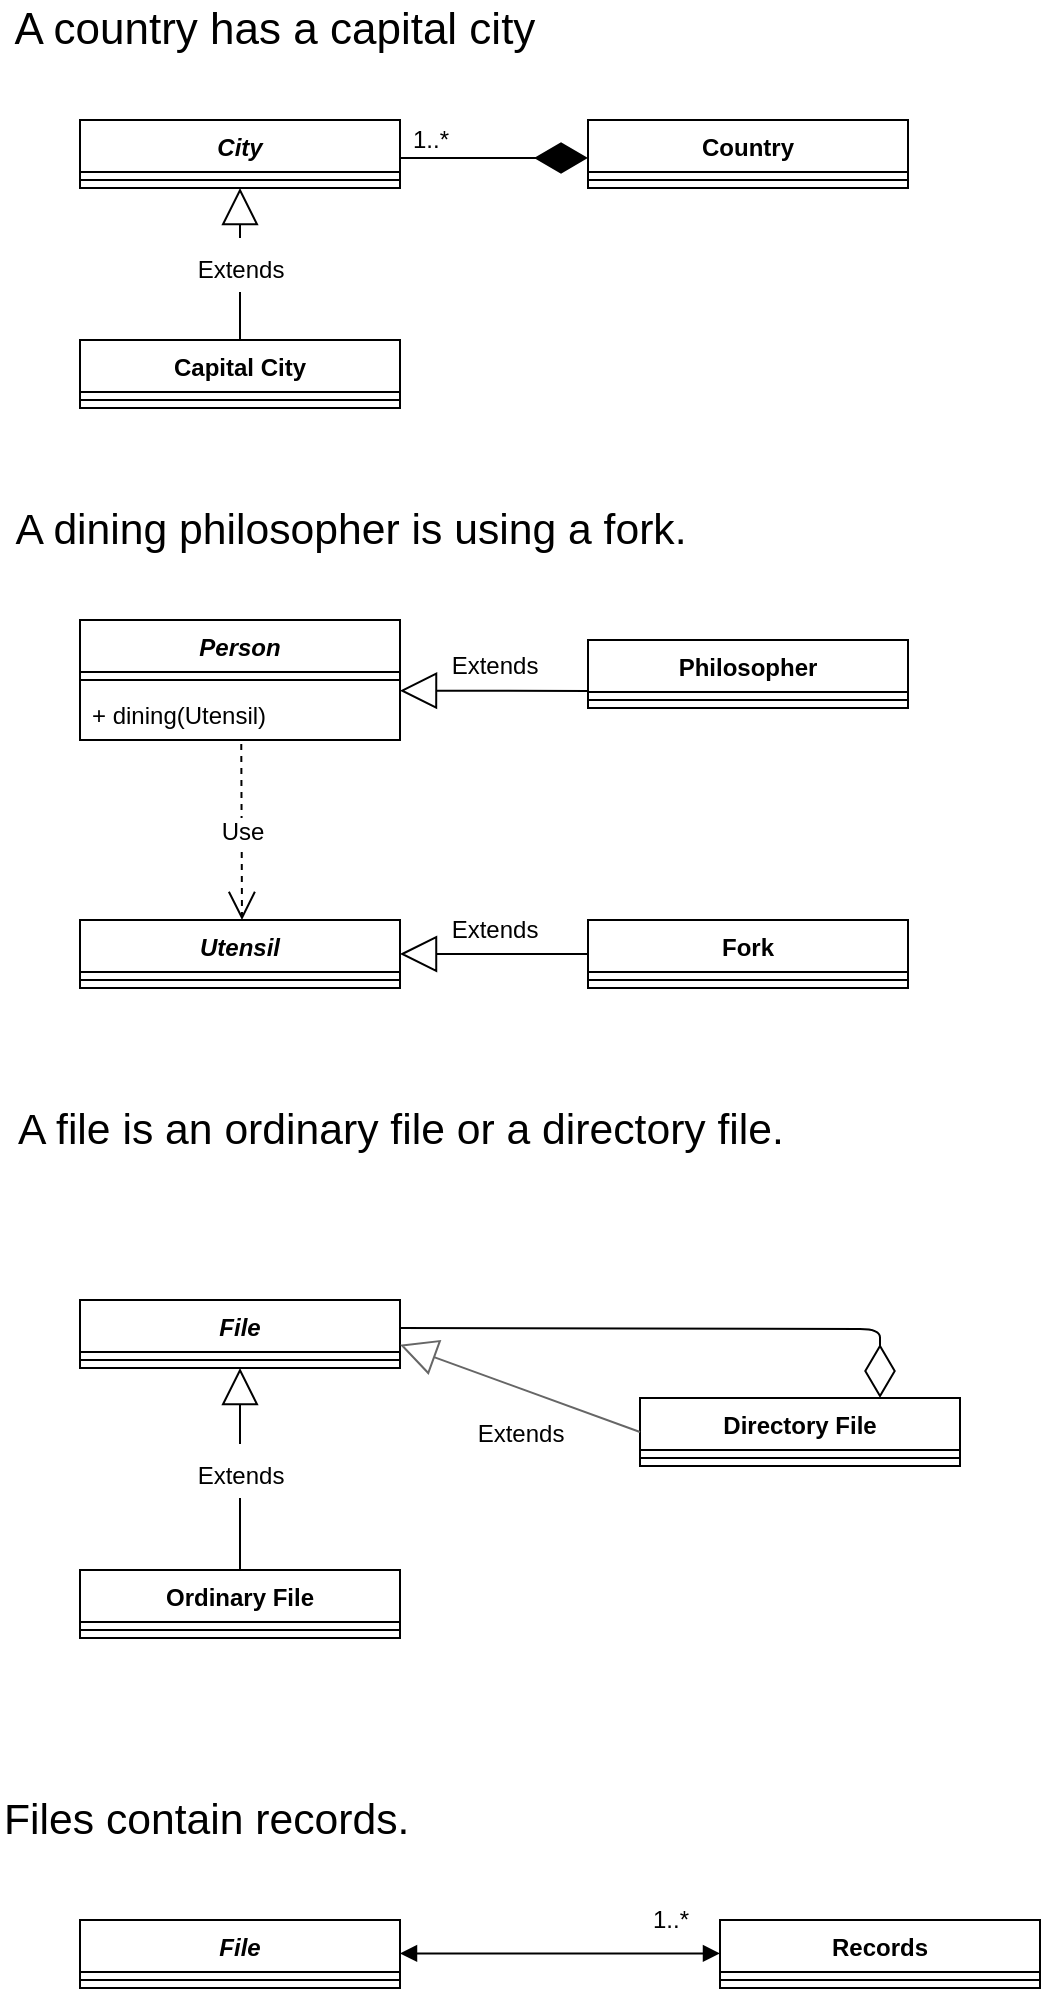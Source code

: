 <mxfile version="14.1.1" type="github" pages="3">
  <diagram id="JoAqMfJOs1_1gLLTx6Zp" name="Page-1">
    <mxGraphModel dx="782" dy="469" grid="1" gridSize="10" guides="1" tooltips="1" connect="1" arrows="1" fold="1" page="1" pageScale="1" pageWidth="827" pageHeight="1169" math="0" shadow="0">
      <root>
        <mxCell id="0" />
        <mxCell id="1" parent="0" />
        <mxCell id="JRisqvBH_iQ2f-G9EX7V-1" value="City" style="swimlane;fontStyle=3;align=center;verticalAlign=top;childLayout=stackLayout;horizontal=1;startSize=26;horizontalStack=0;resizeParent=1;resizeParentMax=0;resizeLast=0;collapsible=1;marginBottom=0;" vertex="1" parent="1">
          <mxGeometry x="160" y="90" width="160" height="34" as="geometry" />
        </mxCell>
        <mxCell id="JRisqvBH_iQ2f-G9EX7V-3" value="" style="line;strokeWidth=1;fillColor=none;align=left;verticalAlign=middle;spacingTop=-1;spacingLeft=3;spacingRight=3;rotatable=0;labelPosition=right;points=[];portConstraint=eastwest;" vertex="1" parent="JRisqvBH_iQ2f-G9EX7V-1">
          <mxGeometry y="26" width="160" height="8" as="geometry" />
        </mxCell>
        <mxCell id="JRisqvBH_iQ2f-G9EX7V-5" value="Capital City" style="swimlane;fontStyle=1;align=center;verticalAlign=top;childLayout=stackLayout;horizontal=1;startSize=26;horizontalStack=0;resizeParent=1;resizeParentMax=0;resizeLast=0;collapsible=1;marginBottom=0;" vertex="1" parent="1">
          <mxGeometry x="160" y="200" width="160" height="34" as="geometry" />
        </mxCell>
        <mxCell id="JRisqvBH_iQ2f-G9EX7V-7" value="" style="line;strokeWidth=1;fillColor=none;align=left;verticalAlign=middle;spacingTop=-1;spacingLeft=3;spacingRight=3;rotatable=0;labelPosition=right;points=[];portConstraint=eastwest;" vertex="1" parent="JRisqvBH_iQ2f-G9EX7V-5">
          <mxGeometry y="26" width="160" height="8" as="geometry" />
        </mxCell>
        <mxCell id="JRisqvBH_iQ2f-G9EX7V-11" value="A country has a capital city&amp;nbsp;" style="text;html=1;align=center;verticalAlign=middle;resizable=0;points=[];autosize=1;fontSize=22;" vertex="1" parent="1">
          <mxGeometry x="120" y="30" width="280" height="30" as="geometry" />
        </mxCell>
        <mxCell id="JRisqvBH_iQ2f-G9EX7V-12" value="Country" style="swimlane;fontStyle=1;align=center;verticalAlign=top;childLayout=stackLayout;horizontal=1;startSize=26;horizontalStack=0;resizeParent=1;resizeParentMax=0;resizeLast=0;collapsible=1;marginBottom=0;" vertex="1" parent="1">
          <mxGeometry x="414" y="90" width="160" height="34" as="geometry" />
        </mxCell>
        <mxCell id="JRisqvBH_iQ2f-G9EX7V-14" value="" style="line;strokeWidth=1;fillColor=none;align=left;verticalAlign=middle;spacingTop=-1;spacingLeft=3;spacingRight=3;rotatable=0;labelPosition=right;points=[];portConstraint=eastwest;" vertex="1" parent="JRisqvBH_iQ2f-G9EX7V-12">
          <mxGeometry y="26" width="160" height="8" as="geometry" />
        </mxCell>
        <mxCell id="JRisqvBH_iQ2f-G9EX7V-16" value="&lt;font style=&quot;line-height: 50% ; font-size: 12px&quot;&gt;Extends&lt;/font&gt;" style="endArrow=block;endSize=16;endFill=0;html=1;fontSize=22;entryX=0.5;entryY=1;entryDx=0;entryDy=0;exitX=0.5;exitY=0;exitDx=0;exitDy=0;" edge="1" parent="1" source="JRisqvBH_iQ2f-G9EX7V-5" target="JRisqvBH_iQ2f-G9EX7V-1">
          <mxGeometry width="160" relative="1" as="geometry">
            <mxPoint x="240" y="250" as="sourcePoint" />
            <mxPoint x="240.64" y="152.002" as="targetPoint" />
          </mxGeometry>
        </mxCell>
        <mxCell id="JRisqvBH_iQ2f-G9EX7V-17" value="" style="endArrow=diamondThin;endFill=1;endSize=24;html=1;fontSize=22;exitX=1;exitY=0.5;exitDx=0;exitDy=0;" edge="1" parent="1">
          <mxGeometry width="160" relative="1" as="geometry">
            <mxPoint x="320" y="109" as="sourcePoint" />
            <mxPoint x="414" y="109" as="targetPoint" />
          </mxGeometry>
        </mxCell>
        <mxCell id="JRisqvBH_iQ2f-G9EX7V-18" value="&lt;span id=&quot;docs-internal-guid-f0a21212-7fff-ebea-b6c7-1354cb7f8828&quot;&gt;&lt;span style=&quot;font-size: 16pt ; font-family: &amp;#34;fira sans condensed&amp;#34; , sans-serif ; background-color: transparent ; vertical-align: baseline&quot;&gt;A dining &lt;/span&gt;&lt;span style=&quot;font-size: 16pt ; font-family: &amp;#34;fira sans condensed&amp;#34; , sans-serif ; background-color: transparent ; vertical-align: baseline&quot;&gt;philosopher&lt;/span&gt;&lt;span style=&quot;font-size: 16pt ; font-family: &amp;#34;fira sans condensed&amp;#34; , sans-serif ; background-color: transparent ; vertical-align: baseline&quot;&gt; is using a &lt;/span&gt;&lt;span style=&quot;font-size: 16pt ; font-family: &amp;#34;fira sans condensed&amp;#34; , sans-serif ; background-color: transparent ; vertical-align: baseline&quot;&gt;fork&lt;/span&gt;&lt;span style=&quot;font-size: 16pt ; font-family: &amp;#34;fira sans condensed&amp;#34; , sans-serif ; background-color: transparent ; vertical-align: baseline&quot;&gt;.&lt;/span&gt;&lt;/span&gt;" style="text;html=1;align=center;verticalAlign=middle;resizable=0;points=[];autosize=1;fontSize=22;" vertex="1" parent="1">
          <mxGeometry x="120" y="280" width="350" height="30" as="geometry" />
        </mxCell>
        <mxCell id="JRisqvBH_iQ2f-G9EX7V-23" value="Person" style="swimlane;fontStyle=3;align=center;verticalAlign=top;childLayout=stackLayout;horizontal=1;startSize=26;horizontalStack=0;resizeParent=1;resizeParentMax=0;resizeLast=0;collapsible=1;marginBottom=0;" vertex="1" parent="1">
          <mxGeometry x="160" y="340" width="160" height="60" as="geometry" />
        </mxCell>
        <mxCell id="JRisqvBH_iQ2f-G9EX7V-25" value="" style="line;strokeWidth=1;fillColor=none;align=left;verticalAlign=middle;spacingTop=-1;spacingLeft=3;spacingRight=3;rotatable=0;labelPosition=right;points=[];portConstraint=eastwest;" vertex="1" parent="JRisqvBH_iQ2f-G9EX7V-23">
          <mxGeometry y="26" width="160" height="8" as="geometry" />
        </mxCell>
        <mxCell id="JRisqvBH_iQ2f-G9EX7V-26" value="+ dining(Utensil)" style="text;strokeColor=none;fillColor=none;align=left;verticalAlign=top;spacingLeft=4;spacingRight=4;overflow=hidden;rotatable=0;points=[[0,0.5],[1,0.5]];portConstraint=eastwest;" vertex="1" parent="JRisqvBH_iQ2f-G9EX7V-23">
          <mxGeometry y="34" width="160" height="26" as="geometry" />
        </mxCell>
        <mxCell id="JRisqvBH_iQ2f-G9EX7V-27" value="Philosopher" style="swimlane;fontStyle=1;align=center;verticalAlign=top;childLayout=stackLayout;horizontal=1;startSize=26;horizontalStack=0;resizeParent=1;resizeParentMax=0;resizeLast=0;collapsible=1;marginBottom=0;" vertex="1" parent="1">
          <mxGeometry x="414" y="350" width="160" height="34" as="geometry" />
        </mxCell>
        <mxCell id="JRisqvBH_iQ2f-G9EX7V-29" value="" style="line;strokeWidth=1;fillColor=none;align=left;verticalAlign=middle;spacingTop=-1;spacingLeft=3;spacingRight=3;rotatable=0;labelPosition=right;points=[];portConstraint=eastwest;" vertex="1" parent="JRisqvBH_iQ2f-G9EX7V-27">
          <mxGeometry y="26" width="160" height="8" as="geometry" />
        </mxCell>
        <mxCell id="JRisqvBH_iQ2f-G9EX7V-32" value="Use" style="endArrow=open;endSize=12;dashed=1;html=1;fontSize=12;exitX=0.504;exitY=1.077;exitDx=0;exitDy=0;exitPerimeter=0;" edge="1" parent="1" source="JRisqvBH_iQ2f-G9EX7V-26">
          <mxGeometry width="160" relative="1" as="geometry">
            <mxPoint x="170" y="270" as="sourcePoint" />
            <mxPoint x="241" y="490" as="targetPoint" />
          </mxGeometry>
        </mxCell>
        <mxCell id="JRisqvBH_iQ2f-G9EX7V-34" value="Utensil" style="swimlane;fontStyle=3;align=center;verticalAlign=top;childLayout=stackLayout;horizontal=1;startSize=26;horizontalStack=0;resizeParent=1;resizeParentMax=0;resizeLast=0;collapsible=1;marginBottom=0;" vertex="1" parent="1">
          <mxGeometry x="160" y="490" width="160" height="34" as="geometry" />
        </mxCell>
        <mxCell id="JRisqvBH_iQ2f-G9EX7V-36" value="" style="line;strokeWidth=1;fillColor=none;align=left;verticalAlign=middle;spacingTop=-1;spacingLeft=3;spacingRight=3;rotatable=0;labelPosition=right;points=[];portConstraint=eastwest;" vertex="1" parent="JRisqvBH_iQ2f-G9EX7V-34">
          <mxGeometry y="26" width="160" height="8" as="geometry" />
        </mxCell>
        <mxCell id="JRisqvBH_iQ2f-G9EX7V-38" value="Fork" style="swimlane;fontStyle=1;align=center;verticalAlign=top;childLayout=stackLayout;horizontal=1;startSize=26;horizontalStack=0;resizeParent=1;resizeParentMax=0;resizeLast=0;collapsible=1;marginBottom=0;" vertex="1" parent="1">
          <mxGeometry x="414" y="490" width="160" height="34" as="geometry" />
        </mxCell>
        <mxCell id="JRisqvBH_iQ2f-G9EX7V-41" value="" style="line;strokeWidth=1;fillColor=none;align=left;verticalAlign=middle;spacingTop=-1;spacingLeft=3;spacingRight=3;rotatable=0;labelPosition=right;points=[];portConstraint=eastwest;" vertex="1" parent="JRisqvBH_iQ2f-G9EX7V-38">
          <mxGeometry y="26" width="160" height="8" as="geometry" />
        </mxCell>
        <mxCell id="JRisqvBH_iQ2f-G9EX7V-43" value="&lt;span id=&quot;docs-internal-guid-0572b9d9-7fff-dba5-d5cb-8c31219a79a6&quot;&gt;&lt;span style=&quot;font-size: 16pt ; font-family: &amp;#34;fira sans condensed&amp;#34; , sans-serif ; background-color: transparent ; vertical-align: baseline&quot;&gt;A &lt;/span&gt;&lt;span style=&quot;font-size: 16pt ; font-family: &amp;#34;fira sans condensed&amp;#34; , sans-serif ; background-color: transparent ; vertical-align: baseline&quot;&gt;file&lt;/span&gt;&lt;span style=&quot;font-size: 16pt ; font-family: &amp;#34;fira sans condensed&amp;#34; , sans-serif ; background-color: transparent ; vertical-align: baseline&quot;&gt; is an &lt;/span&gt;&lt;span style=&quot;font-size: 16pt ; font-family: &amp;#34;fira sans condensed&amp;#34; , sans-serif ; background-color: transparent ; vertical-align: baseline&quot;&gt;ordinary file&lt;/span&gt;&lt;span style=&quot;font-size: 16pt ; font-family: &amp;#34;fira sans condensed&amp;#34; , sans-serif ; background-color: transparent ; vertical-align: baseline&quot;&gt; or &lt;/span&gt;&lt;span style=&quot;font-size: 16pt ; font-family: &amp;#34;fira sans condensed&amp;#34; , sans-serif ; background-color: transparent ; vertical-align: baseline&quot;&gt;a directory file&lt;/span&gt;&lt;span style=&quot;font-size: 16pt ; font-family: &amp;#34;fira sans condensed&amp;#34; , sans-serif ; background-color: transparent ; vertical-align: baseline&quot;&gt;.&lt;/span&gt;&lt;span style=&quot;font-size: 16pt ; font-family: &amp;#34;fira sans condensed&amp;#34; , sans-serif ; background-color: transparent ; vertical-align: baseline&quot;&gt;&lt;br&gt;&lt;/span&gt;&lt;/span&gt;" style="text;html=1;align=center;verticalAlign=middle;resizable=0;points=[];autosize=1;fontSize=12;" vertex="1" parent="1">
          <mxGeometry x="120" y="585" width="400" height="20" as="geometry" />
        </mxCell>
        <mxCell id="JRisqvBH_iQ2f-G9EX7V-44" value="File" style="swimlane;fontStyle=3;align=center;verticalAlign=top;childLayout=stackLayout;horizontal=1;startSize=26;horizontalStack=0;resizeParent=1;resizeParentMax=0;resizeLast=0;collapsible=1;marginBottom=0;" vertex="1" parent="1">
          <mxGeometry x="160" y="680" width="160" height="34" as="geometry" />
        </mxCell>
        <mxCell id="JRisqvBH_iQ2f-G9EX7V-46" value="" style="line;strokeWidth=1;fillColor=none;align=left;verticalAlign=middle;spacingTop=-1;spacingLeft=3;spacingRight=3;rotatable=0;labelPosition=right;points=[];portConstraint=eastwest;" vertex="1" parent="JRisqvBH_iQ2f-G9EX7V-44">
          <mxGeometry y="26" width="160" height="8" as="geometry" />
        </mxCell>
        <mxCell id="JRisqvBH_iQ2f-G9EX7V-48" value="Ordinary File" style="swimlane;fontStyle=1;align=center;verticalAlign=top;childLayout=stackLayout;horizontal=1;startSize=26;horizontalStack=0;resizeParent=1;resizeParentMax=0;resizeLast=0;collapsible=1;marginBottom=0;" vertex="1" parent="1">
          <mxGeometry x="160" y="815" width="160" height="34" as="geometry" />
        </mxCell>
        <mxCell id="JRisqvBH_iQ2f-G9EX7V-50" value="" style="line;strokeWidth=1;fillColor=none;align=left;verticalAlign=middle;spacingTop=-1;spacingLeft=3;spacingRight=3;rotatable=0;labelPosition=right;points=[];portConstraint=eastwest;" vertex="1" parent="JRisqvBH_iQ2f-G9EX7V-48">
          <mxGeometry y="26" width="160" height="8" as="geometry" />
        </mxCell>
        <mxCell id="JRisqvBH_iQ2f-G9EX7V-52" value="Directory File" style="swimlane;fontStyle=1;align=center;verticalAlign=top;childLayout=stackLayout;horizontal=1;startSize=26;horizontalStack=0;resizeParent=1;resizeParentMax=0;resizeLast=0;collapsible=1;marginBottom=0;" vertex="1" parent="1">
          <mxGeometry x="440" y="729" width="160" height="34" as="geometry" />
        </mxCell>
        <mxCell id="JRisqvBH_iQ2f-G9EX7V-54" value="" style="line;strokeWidth=1;fillColor=none;align=left;verticalAlign=middle;spacingTop=-1;spacingLeft=3;spacingRight=3;rotatable=0;labelPosition=right;points=[];portConstraint=eastwest;" vertex="1" parent="JRisqvBH_iQ2f-G9EX7V-52">
          <mxGeometry y="26" width="160" height="8" as="geometry" />
        </mxCell>
        <mxCell id="JRisqvBH_iQ2f-G9EX7V-56" value="&lt;font style=&quot;line-height: 50% ; font-size: 12px&quot;&gt;Extends&lt;/font&gt;" style="endArrow=block;endSize=16;endFill=0;html=1;fontSize=22;exitX=0.5;exitY=0;exitDx=0;exitDy=0;entryX=0.5;entryY=1;entryDx=0;entryDy=0;" edge="1" parent="1" source="JRisqvBH_iQ2f-G9EX7V-48" target="JRisqvBH_iQ2f-G9EX7V-44">
          <mxGeometry width="160" relative="1" as="geometry">
            <mxPoint x="240" y="815" as="sourcePoint" />
            <mxPoint x="250" y="720" as="targetPoint" />
          </mxGeometry>
        </mxCell>
        <mxCell id="JRisqvBH_iQ2f-G9EX7V-58" value="" style="endArrow=diamondThin;endFill=0;endSize=24;html=1;fontSize=12;entryX=0.75;entryY=0;entryDx=0;entryDy=0;exitX=1;exitY=0.5;exitDx=0;exitDy=0;edgeStyle=orthogonalEdgeStyle;" edge="1" parent="1" target="JRisqvBH_iQ2f-G9EX7V-52">
          <mxGeometry width="160" relative="1" as="geometry">
            <mxPoint x="320" y="694" as="sourcePoint" />
            <mxPoint x="390" y="605" as="targetPoint" />
          </mxGeometry>
        </mxCell>
        <mxCell id="JRisqvBH_iQ2f-G9EX7V-73" value="&lt;font style=&quot;line-height: 50% ; font-size: 12px&quot;&gt;Extends&lt;/font&gt;" style="endArrow=block;endSize=16;endFill=0;html=1;fontSize=22;entryX=1;entryY=0.821;entryDx=0;entryDy=0;entryPerimeter=0;exitX=0;exitY=0.5;exitDx=0;exitDy=0;verticalAlign=top;fillColor=#f5f5f5;strokeColor=#666666;labelBackgroundColor=none;" edge="1" parent="1" source="JRisqvBH_iQ2f-G9EX7V-52">
          <mxGeometry width="160" relative="1" as="geometry">
            <mxPoint x="440.64" y="784.328" as="sourcePoint" />
            <mxPoint x="320" y="702.346" as="targetPoint" />
          </mxGeometry>
        </mxCell>
        <mxCell id="X0qvvwPoObW7Li8NSrvQ-2" value="1..*" style="text;html=1;align=center;verticalAlign=middle;resizable=0;points=[];autosize=1;fontSize=12;" vertex="1" parent="1">
          <mxGeometry x="320" y="90" width="30" height="20" as="geometry" />
        </mxCell>
        <mxCell id="JRisqvBH_iQ2f-G9EX7V-31" value="&lt;font style=&quot;line-height: 50% ; font-size: 12px&quot;&gt;Extends&lt;/font&gt;" style="endArrow=block;endSize=16;endFill=0;html=1;fontSize=22;entryX=1;entryY=0.051;entryDx=0;entryDy=0;exitX=0;exitY=0.75;exitDx=0;exitDy=0;verticalAlign=bottom;entryPerimeter=0;" edge="1" parent="1" source="JRisqvBH_iQ2f-G9EX7V-27" target="JRisqvBH_iQ2f-G9EX7V-26">
          <mxGeometry width="160" relative="1" as="geometry">
            <mxPoint x="413" y="392" as="sourcePoint" />
            <mxPoint x="320" y="389" as="targetPoint" />
          </mxGeometry>
        </mxCell>
        <mxCell id="JRisqvBH_iQ2f-G9EX7V-39" value="&lt;font style=&quot;line-height: 50% ; font-size: 12px&quot;&gt;Extends&lt;/font&gt;" style="endArrow=block;endSize=16;endFill=0;html=1;fontSize=22;entryX=1;entryY=0.5;entryDx=0;entryDy=0;exitX=0;exitY=0.5;exitDx=0;exitDy=0;verticalAlign=bottom;" edge="1" parent="1" source="JRisqvBH_iQ2f-G9EX7V-38" target="JRisqvBH_iQ2f-G9EX7V-34">
          <mxGeometry width="160" relative="1" as="geometry">
            <mxPoint x="413" y="532" as="sourcePoint" />
            <mxPoint x="320" y="529" as="targetPoint" />
          </mxGeometry>
        </mxCell>
        <mxCell id="iUiUB8TLximm_v0y9vMg-1" value="&lt;div&gt;&lt;span style=&quot;background-color: transparent ; font-size: 16pt ; font-family: &amp;#34;fira sans condensed&amp;#34; , sans-serif ; vertical-align: baseline&quot;&gt;Files&lt;/span&gt;&lt;span style=&quot;background-color: transparent ; font-size: 16pt ; font-family: &amp;#34;fira sans condensed&amp;#34; , sans-serif ; vertical-align: baseline&quot;&gt; contain &lt;/span&gt;&lt;span style=&quot;background-color: transparent ; font-size: 16pt ; font-family: &amp;#34;fira sans condensed&amp;#34; , sans-serif ; vertical-align: baseline&quot;&gt;records&lt;/span&gt;&lt;span style=&quot;background-color: transparent ; font-size: 16pt ; font-family: &amp;#34;fira sans condensed&amp;#34; , sans-serif ; vertical-align: baseline&quot;&gt;.&lt;/span&gt;&lt;/div&gt;" style="text;html=1;align=left;verticalAlign=middle;resizable=0;points=[];autosize=1;fontSize=12;" vertex="1" parent="1">
          <mxGeometry x="120" y="930" width="220" height="20" as="geometry" />
        </mxCell>
        <mxCell id="iUiUB8TLximm_v0y9vMg-2" value="File" style="swimlane;fontStyle=3;align=center;verticalAlign=top;childLayout=stackLayout;horizontal=1;startSize=26;horizontalStack=0;resizeParent=1;resizeParentMax=0;resizeLast=0;collapsible=1;marginBottom=0;" vertex="1" parent="1">
          <mxGeometry x="160" y="990" width="160" height="34" as="geometry" />
        </mxCell>
        <mxCell id="iUiUB8TLximm_v0y9vMg-4" value="" style="line;strokeWidth=1;fillColor=none;align=left;verticalAlign=middle;spacingTop=-1;spacingLeft=3;spacingRight=3;rotatable=0;labelPosition=right;points=[];portConstraint=eastwest;" vertex="1" parent="iUiUB8TLximm_v0y9vMg-2">
          <mxGeometry y="26" width="160" height="8" as="geometry" />
        </mxCell>
        <mxCell id="iUiUB8TLximm_v0y9vMg-6" value="Records" style="swimlane;fontStyle=1;align=center;verticalAlign=top;childLayout=stackLayout;horizontal=1;startSize=26;horizontalStack=0;resizeParent=1;resizeParentMax=0;resizeLast=0;collapsible=1;marginBottom=0;" vertex="1" parent="1">
          <mxGeometry x="480" y="990" width="160" height="34" as="geometry" />
        </mxCell>
        <mxCell id="iUiUB8TLximm_v0y9vMg-8" value="" style="line;strokeWidth=1;fillColor=none;align=left;verticalAlign=middle;spacingTop=-1;spacingLeft=3;spacingRight=3;rotatable=0;labelPosition=right;points=[];portConstraint=eastwest;" vertex="1" parent="iUiUB8TLximm_v0y9vMg-6">
          <mxGeometry y="26" width="160" height="8" as="geometry" />
        </mxCell>
        <mxCell id="iUiUB8TLximm_v0y9vMg-10" value="" style="endArrow=block;startArrow=block;endFill=1;startFill=1;html=1;labelBackgroundColor=none;fontSize=12;" edge="1" parent="1">
          <mxGeometry width="160" relative="1" as="geometry">
            <mxPoint x="320" y="1006.71" as="sourcePoint" />
            <mxPoint x="480" y="1006.71" as="targetPoint" />
          </mxGeometry>
        </mxCell>
        <mxCell id="iUiUB8TLximm_v0y9vMg-11" value="1..*" style="text;html=1;align=center;verticalAlign=middle;resizable=0;points=[];autosize=1;fontSize=12;" vertex="1" parent="1">
          <mxGeometry x="440" y="980" width="30" height="20" as="geometry" />
        </mxCell>
      </root>
    </mxGraphModel>
  </diagram>
  <diagram id="I4NKx7wIaHCNpB6_afdP" name="Page-2">
    <mxGraphModel dx="920" dy="552" grid="1" gridSize="10" guides="1" tooltips="1" connect="1" arrows="1" fold="1" page="1" pageScale="1" pageWidth="827" pageHeight="1169" math="0" shadow="0">
      <root>
        <mxCell id="rI4jBM8ufkGh8vphIBhU-0" />
        <mxCell id="rI4jBM8ufkGh8vphIBhU-1" parent="rI4jBM8ufkGh8vphIBhU-0" />
        <mxCell id="bRQh9TKNIK82RvDpxn-U-11" value="&lt;span id=&quot;docs-internal-guid-7dab724c-7fff-9654-6d6b-14b3b249acfe&quot;&gt;&lt;span style=&quot;font-size: 16pt ; font-family: &amp;#34;fira sans condensed&amp;#34; , sans-serif ; background-color: transparent ; vertical-align: baseline&quot;&gt;A person uses a computer language on a project&lt;/span&gt;&lt;span style=&quot;font-size: 16pt ; font-family: &amp;#34;fira sans condensed&amp;#34; , sans-serif ; background-color: transparent ; vertical-align: baseline&quot;&gt;&lt;br&gt;&lt;/span&gt;&lt;/span&gt;" style="text;html=1;align=left;verticalAlign=middle;resizable=0;points=[];autosize=1;fontSize=12;" vertex="1" parent="rI4jBM8ufkGh8vphIBhU-1">
          <mxGeometry x="80" y="270" width="470" height="20" as="geometry" />
        </mxCell>
        <mxCell id="bRQh9TKNIK82RvDpxn-U-12" value="Person" style="swimlane;fontStyle=3;align=center;verticalAlign=top;childLayout=stackLayout;horizontal=1;startSize=26;horizontalStack=0;resizeParent=1;resizeParentMax=0;resizeLast=0;collapsible=1;marginBottom=0;" vertex="1" parent="rI4jBM8ufkGh8vphIBhU-1">
          <mxGeometry x="120" y="310" width="160" height="86" as="geometry" />
        </mxCell>
        <mxCell id="bRQh9TKNIK82RvDpxn-U-13" value="+ field: type" style="text;strokeColor=none;fillColor=none;align=left;verticalAlign=top;spacingLeft=4;spacingRight=4;overflow=hidden;rotatable=0;points=[[0,0.5],[1,0.5]];portConstraint=eastwest;" vertex="1" parent="bRQh9TKNIK82RvDpxn-U-12">
          <mxGeometry y="26" width="160" height="26" as="geometry" />
        </mxCell>
        <mxCell id="bRQh9TKNIK82RvDpxn-U-14" value="" style="line;strokeWidth=1;fillColor=none;align=left;verticalAlign=middle;spacingTop=-1;spacingLeft=3;spacingRight=3;rotatable=0;labelPosition=right;points=[];portConstraint=eastwest;" vertex="1" parent="bRQh9TKNIK82RvDpxn-U-12">
          <mxGeometry y="52" width="160" height="8" as="geometry" />
        </mxCell>
        <mxCell id="bRQh9TKNIK82RvDpxn-U-15" value="+ method(type): type" style="text;strokeColor=none;fillColor=none;align=left;verticalAlign=top;spacingLeft=4;spacingRight=4;overflow=hidden;rotatable=0;points=[[0,0.5],[1,0.5]];portConstraint=eastwest;" vertex="1" parent="bRQh9TKNIK82RvDpxn-U-12">
          <mxGeometry y="60" width="160" height="26" as="geometry" />
        </mxCell>
        <mxCell id="bRQh9TKNIK82RvDpxn-U-16" value="Computer Language" style="swimlane;fontStyle=3;align=center;verticalAlign=top;childLayout=stackLayout;horizontal=1;startSize=26;horizontalStack=0;resizeParent=1;resizeParentMax=0;resizeLast=0;collapsible=1;marginBottom=0;" vertex="1" parent="rI4jBM8ufkGh8vphIBhU-1">
          <mxGeometry x="430" y="310" width="160" height="86" as="geometry" />
        </mxCell>
        <mxCell id="bRQh9TKNIK82RvDpxn-U-17" value="+ field: type" style="text;strokeColor=none;fillColor=none;align=left;verticalAlign=top;spacingLeft=4;spacingRight=4;overflow=hidden;rotatable=0;points=[[0,0.5],[1,0.5]];portConstraint=eastwest;" vertex="1" parent="bRQh9TKNIK82RvDpxn-U-16">
          <mxGeometry y="26" width="160" height="26" as="geometry" />
        </mxCell>
        <mxCell id="bRQh9TKNIK82RvDpxn-U-18" value="" style="line;strokeWidth=1;fillColor=none;align=left;verticalAlign=middle;spacingTop=-1;spacingLeft=3;spacingRight=3;rotatable=0;labelPosition=right;points=[];portConstraint=eastwest;" vertex="1" parent="bRQh9TKNIK82RvDpxn-U-16">
          <mxGeometry y="52" width="160" height="8" as="geometry" />
        </mxCell>
        <mxCell id="bRQh9TKNIK82RvDpxn-U-19" value="+ method(type): type" style="text;strokeColor=none;fillColor=none;align=left;verticalAlign=top;spacingLeft=4;spacingRight=4;overflow=hidden;rotatable=0;points=[[0,0.5],[1,0.5]];portConstraint=eastwest;" vertex="1" parent="bRQh9TKNIK82RvDpxn-U-16">
          <mxGeometry y="60" width="160" height="26" as="geometry" />
        </mxCell>
        <mxCell id="bRQh9TKNIK82RvDpxn-U-20" value="Project" style="swimlane;fontStyle=3;align=center;verticalAlign=top;childLayout=stackLayout;horizontal=1;startSize=26;horizontalStack=0;resizeParent=1;resizeParentMax=0;resizeLast=0;collapsible=1;marginBottom=0;" vertex="1" parent="rI4jBM8ufkGh8vphIBhU-1">
          <mxGeometry x="120" y="470" width="160" height="86" as="geometry" />
        </mxCell>
        <mxCell id="bRQh9TKNIK82RvDpxn-U-21" value="+ field: type" style="text;strokeColor=none;fillColor=none;align=left;verticalAlign=top;spacingLeft=4;spacingRight=4;overflow=hidden;rotatable=0;points=[[0,0.5],[1,0.5]];portConstraint=eastwest;" vertex="1" parent="bRQh9TKNIK82RvDpxn-U-20">
          <mxGeometry y="26" width="160" height="26" as="geometry" />
        </mxCell>
        <mxCell id="bRQh9TKNIK82RvDpxn-U-22" value="" style="line;strokeWidth=1;fillColor=none;align=left;verticalAlign=middle;spacingTop=-1;spacingLeft=3;spacingRight=3;rotatable=0;labelPosition=right;points=[];portConstraint=eastwest;" vertex="1" parent="bRQh9TKNIK82RvDpxn-U-20">
          <mxGeometry y="52" width="160" height="8" as="geometry" />
        </mxCell>
        <mxCell id="bRQh9TKNIK82RvDpxn-U-23" value="+ method(type): type" style="text;strokeColor=none;fillColor=none;align=left;verticalAlign=top;spacingLeft=4;spacingRight=4;overflow=hidden;rotatable=0;points=[[0,0.5],[1,0.5]];portConstraint=eastwest;" vertex="1" parent="bRQh9TKNIK82RvDpxn-U-20">
          <mxGeometry y="60" width="160" height="26" as="geometry" />
        </mxCell>
        <mxCell id="bRQh9TKNIK82RvDpxn-U-24" value="&lt;span id=&quot;docs-internal-guid-e81aeef2-7fff-89b8-f234-4cc1e35b3d28&quot;&gt;&lt;span style=&quot;font-size: 16pt ; font-family: &amp;quot;fira sans condensed&amp;quot; , sans-serif ; background-color: transparent ; vertical-align: baseline&quot;&gt;Modems and keyboards are input/output devices&lt;/span&gt;&lt;/span&gt;" style="text;html=1;align=left;verticalAlign=middle;resizable=0;points=[];autosize=1;fontSize=12;" vertex="1" parent="rI4jBM8ufkGh8vphIBhU-1">
          <mxGeometry x="80" y="600" width="480" height="20" as="geometry" />
        </mxCell>
        <mxCell id="bRQh9TKNIK82RvDpxn-U-25" value="Input/Output Device" style="swimlane;fontStyle=3;align=center;verticalAlign=top;childLayout=stackLayout;horizontal=1;startSize=26;horizontalStack=0;resizeParent=1;resizeParentMax=0;resizeLast=0;collapsible=1;marginBottom=0;" vertex="1" parent="rI4jBM8ufkGh8vphIBhU-1">
          <mxGeometry x="120" y="660" width="160" height="86" as="geometry" />
        </mxCell>
        <mxCell id="bRQh9TKNIK82RvDpxn-U-26" value="+ field: type" style="text;strokeColor=none;fillColor=none;align=left;verticalAlign=top;spacingLeft=4;spacingRight=4;overflow=hidden;rotatable=0;points=[[0,0.5],[1,0.5]];portConstraint=eastwest;" vertex="1" parent="bRQh9TKNIK82RvDpxn-U-25">
          <mxGeometry y="26" width="160" height="26" as="geometry" />
        </mxCell>
        <mxCell id="bRQh9TKNIK82RvDpxn-U-27" value="" style="line;strokeWidth=1;fillColor=none;align=left;verticalAlign=middle;spacingTop=-1;spacingLeft=3;spacingRight=3;rotatable=0;labelPosition=right;points=[];portConstraint=eastwest;" vertex="1" parent="bRQh9TKNIK82RvDpxn-U-25">
          <mxGeometry y="52" width="160" height="8" as="geometry" />
        </mxCell>
        <mxCell id="bRQh9TKNIK82RvDpxn-U-28" value="+ method(type): type" style="text;strokeColor=none;fillColor=none;align=left;verticalAlign=top;spacingLeft=4;spacingRight=4;overflow=hidden;rotatable=0;points=[[0,0.5],[1,0.5]];portConstraint=eastwest;" vertex="1" parent="bRQh9TKNIK82RvDpxn-U-25">
          <mxGeometry y="60" width="160" height="26" as="geometry" />
        </mxCell>
        <mxCell id="bRQh9TKNIK82RvDpxn-U-29" value="Keyboards" style="swimlane;fontStyle=1;align=center;verticalAlign=top;childLayout=stackLayout;horizontal=1;startSize=26;horizontalStack=0;resizeParent=1;resizeParentMax=0;resizeLast=0;collapsible=1;marginBottom=0;" vertex="1" parent="rI4jBM8ufkGh8vphIBhU-1">
          <mxGeometry x="430" y="660" width="160" height="86" as="geometry" />
        </mxCell>
        <mxCell id="bRQh9TKNIK82RvDpxn-U-30" value="+ field: type" style="text;strokeColor=none;fillColor=none;align=left;verticalAlign=top;spacingLeft=4;spacingRight=4;overflow=hidden;rotatable=0;points=[[0,0.5],[1,0.5]];portConstraint=eastwest;" vertex="1" parent="bRQh9TKNIK82RvDpxn-U-29">
          <mxGeometry y="26" width="160" height="26" as="geometry" />
        </mxCell>
        <mxCell id="bRQh9TKNIK82RvDpxn-U-31" value="" style="line;strokeWidth=1;fillColor=none;align=left;verticalAlign=middle;spacingTop=-1;spacingLeft=3;spacingRight=3;rotatable=0;labelPosition=right;points=[];portConstraint=eastwest;" vertex="1" parent="bRQh9TKNIK82RvDpxn-U-29">
          <mxGeometry y="52" width="160" height="8" as="geometry" />
        </mxCell>
        <mxCell id="bRQh9TKNIK82RvDpxn-U-32" value="+ method(type): type" style="text;strokeColor=none;fillColor=none;align=left;verticalAlign=top;spacingLeft=4;spacingRight=4;overflow=hidden;rotatable=0;points=[[0,0.5],[1,0.5]];portConstraint=eastwest;" vertex="1" parent="bRQh9TKNIK82RvDpxn-U-29">
          <mxGeometry y="60" width="160" height="26" as="geometry" />
        </mxCell>
        <mxCell id="bRQh9TKNIK82RvDpxn-U-33" value="Modem" style="swimlane;fontStyle=1;align=center;verticalAlign=top;childLayout=stackLayout;horizontal=1;startSize=26;horizontalStack=0;resizeParent=1;resizeParentMax=0;resizeLast=0;collapsible=1;marginBottom=0;" vertex="1" parent="rI4jBM8ufkGh8vphIBhU-1">
          <mxGeometry x="120" y="820" width="160" height="86" as="geometry" />
        </mxCell>
        <mxCell id="bRQh9TKNIK82RvDpxn-U-34" value="+ field: type" style="text;strokeColor=none;fillColor=none;align=left;verticalAlign=top;spacingLeft=4;spacingRight=4;overflow=hidden;rotatable=0;points=[[0,0.5],[1,0.5]];portConstraint=eastwest;" vertex="1" parent="bRQh9TKNIK82RvDpxn-U-33">
          <mxGeometry y="26" width="160" height="26" as="geometry" />
        </mxCell>
        <mxCell id="bRQh9TKNIK82RvDpxn-U-35" value="" style="line;strokeWidth=1;fillColor=none;align=left;verticalAlign=middle;spacingTop=-1;spacingLeft=3;spacingRight=3;rotatable=0;labelPosition=right;points=[];portConstraint=eastwest;" vertex="1" parent="bRQh9TKNIK82RvDpxn-U-33">
          <mxGeometry y="52" width="160" height="8" as="geometry" />
        </mxCell>
        <mxCell id="bRQh9TKNIK82RvDpxn-U-36" value="+ method(type): type" style="text;strokeColor=none;fillColor=none;align=left;verticalAlign=top;spacingLeft=4;spacingRight=4;overflow=hidden;rotatable=0;points=[[0,0.5],[1,0.5]];portConstraint=eastwest;" vertex="1" parent="bRQh9TKNIK82RvDpxn-U-33">
          <mxGeometry y="60" width="160" height="26" as="geometry" />
        </mxCell>
      </root>
    </mxGraphModel>
  </diagram>
  <diagram id="JMaIAMq9fLdXeeMKT8r0" name="Page-3">
    <mxGraphModel dx="1117" dy="670" grid="1" gridSize="10" guides="1" tooltips="1" connect="1" arrows="1" fold="1" page="1" pageScale="1" pageWidth="827" pageHeight="1169" math="0" shadow="0">
      <root>
        <mxCell id="NV75yv8DPrtTz5Rld6oB-0" />
        <mxCell id="NV75yv8DPrtTz5Rld6oB-1" parent="NV75yv8DPrtTz5Rld6oB-0" />
        <mxCell id="NV75yv8DPrtTz5Rld6oB-2" value="&lt;span id=&quot;docs-internal-guid-44252888-7fff-2376-17ab-80fb401f9b09&quot;&gt;&lt;span style=&quot;font-size: 16pt ; font-family: &amp;quot;fira sans condensed&amp;quot; , sans-serif ; background-color: transparent ; vertical-align: baseline&quot;&gt;A person plays for a team in a certain yea&lt;/span&gt;&lt;/span&gt;" style="text;html=1;align=left;verticalAlign=middle;resizable=0;points=[];autosize=1;fontSize=12;" vertex="1" parent="NV75yv8DPrtTz5Rld6oB-1">
          <mxGeometry x="80" y="50" width="410" height="20" as="geometry" />
        </mxCell>
        <mxCell id="NV75yv8DPrtTz5Rld6oB-3" value="&lt;b style=&quot;font-weight: normal&quot; id=&quot;docs-internal-guid-955927aa-7fff-6a1b-f108-c405c142fedf&quot;&gt;&lt;span style=&quot;font-size: 16pt; font-family: &amp;quot;fira sans condensed&amp;quot;, sans-serif; color: rgb(0, 0, 0); background-color: transparent; font-weight: 400; font-style: normal; font-variant: normal; text-decoration: none; vertical-align: baseline;&quot;&gt;A person marries another person.&lt;/span&gt;&lt;/b&gt;" style="text;whiteSpace=wrap;html=1;fontSize=12;" vertex="1" parent="NV75yv8DPrtTz5Rld6oB-1">
          <mxGeometry x="80" y="310" width="340" height="30" as="geometry" />
        </mxCell>
        <mxCell id="NV75yv8DPrtTz5Rld6oB-4" value="&lt;b style=&quot;font-weight: normal&quot; id=&quot;docs-internal-guid-1f0af120-7fff-be43-13e5-26703ad84b5c&quot;&gt;&lt;span style=&quot;font-size: 16pt; font-family: &amp;quot;fira sans condensed&amp;quot;, sans-serif; color: rgb(0, 0, 0); background-color: transparent; font-weight: 400; font-style: normal; font-variant: normal; text-decoration: none; vertical-align: baseline;&quot;&gt;A student takes a course from a professor&lt;/span&gt;&lt;/b&gt;" style="text;whiteSpace=wrap;html=1;fontSize=12;" vertex="1" parent="NV75yv8DPrtTz5Rld6oB-1">
          <mxGeometry x="80" y="620" width="420" height="30" as="geometry" />
        </mxCell>
      </root>
    </mxGraphModel>
  </diagram>
</mxfile>
